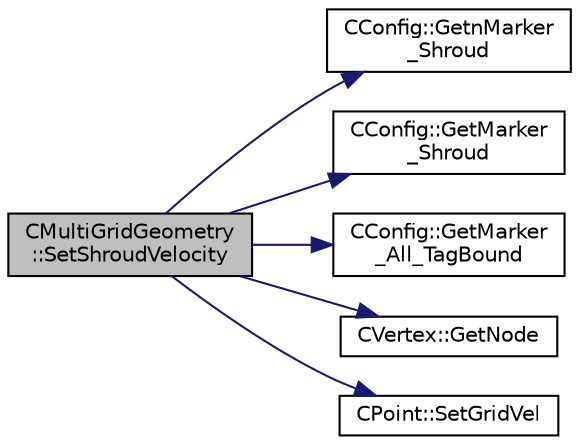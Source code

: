 digraph "CMultiGridGeometry::SetShroudVelocity"
{
  edge [fontname="Helvetica",fontsize="10",labelfontname="Helvetica",labelfontsize="10"];
  node [fontname="Helvetica",fontsize="10",shape=record];
  rankdir="LR";
  Node202 [label="CMultiGridGeometry\l::SetShroudVelocity",height=0.2,width=0.4,color="black", fillcolor="grey75", style="filled", fontcolor="black"];
  Node202 -> Node203 [color="midnightblue",fontsize="10",style="solid",fontname="Helvetica"];
  Node203 [label="CConfig::GetnMarker\l_Shroud",height=0.2,width=0.4,color="black", fillcolor="white", style="filled",URL="$class_c_config.html#a11d7d022d18013163117da62bf9547fb",tooltip="Get number of shroud markers. "];
  Node202 -> Node204 [color="midnightblue",fontsize="10",style="solid",fontname="Helvetica"];
  Node204 [label="CConfig::GetMarker\l_Shroud",height=0.2,width=0.4,color="black", fillcolor="white", style="filled",URL="$class_c_config.html#a60bf1601f072e2af7a181b7c7884e5f5",tooltip="Get the marker shroud. "];
  Node202 -> Node205 [color="midnightblue",fontsize="10",style="solid",fontname="Helvetica"];
  Node205 [label="CConfig::GetMarker\l_All_TagBound",height=0.2,width=0.4,color="black", fillcolor="white", style="filled",URL="$class_c_config.html#a967e969a3beb24bb6e57d7036af003be",tooltip="Get the index of the surface defined in the geometry file. "];
  Node202 -> Node206 [color="midnightblue",fontsize="10",style="solid",fontname="Helvetica"];
  Node206 [label="CVertex::GetNode",height=0.2,width=0.4,color="black", fillcolor="white", style="filled",URL="$class_c_vertex.html#a95c513bf927464157ed96b6c79779a1f",tooltip="Get the node of the vertex. "];
  Node202 -> Node207 [color="midnightblue",fontsize="10",style="solid",fontname="Helvetica"];
  Node207 [label="CPoint::SetGridVel",height=0.2,width=0.4,color="black", fillcolor="white", style="filled",URL="$class_c_point.html#a01131de373dba211a7093ecc44238e1e",tooltip="Set the value of the grid velocity at the point. "];
}
